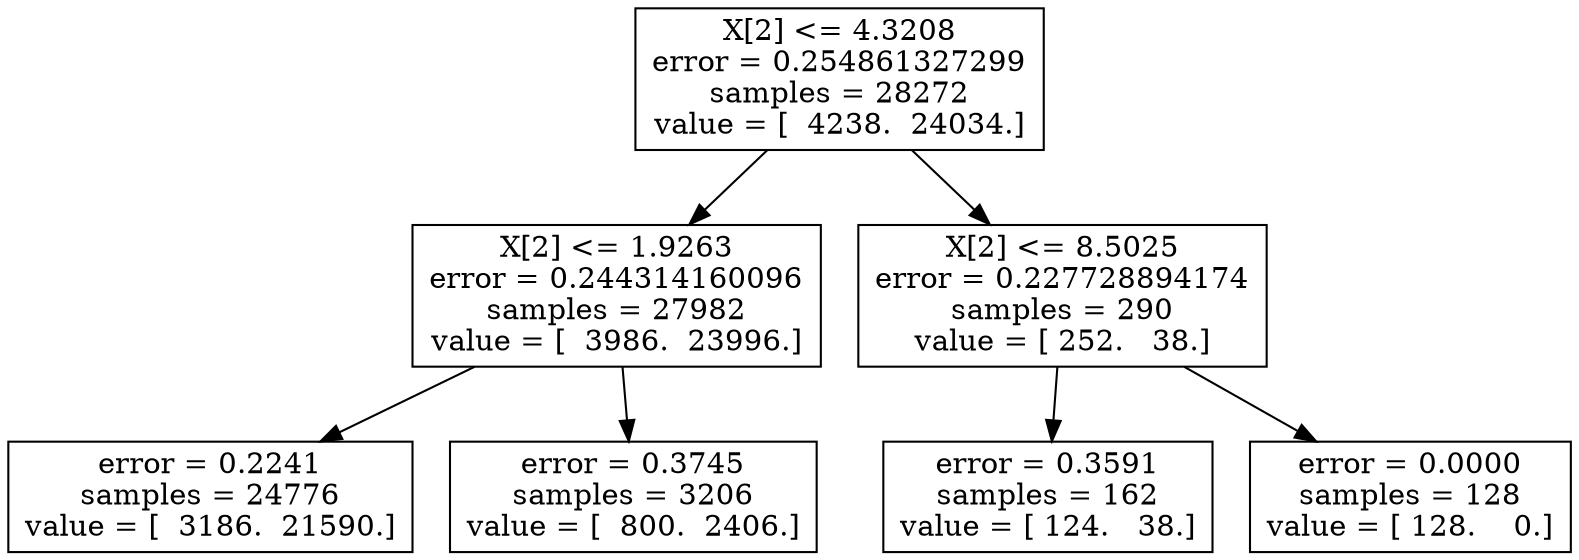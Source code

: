 digraph Tree {
0 [label="X[2] <= 4.3208\nerror = 0.254861327299\nsamples = 28272\nvalue = [  4238.  24034.]", shape="box"] ;
1 [label="X[2] <= 1.9263\nerror = 0.244314160096\nsamples = 27982\nvalue = [  3986.  23996.]", shape="box"] ;
0 -> 1 ;
2 [label="error = 0.2241\nsamples = 24776\nvalue = [  3186.  21590.]", shape="box"] ;
1 -> 2 ;
3 [label="error = 0.3745\nsamples = 3206\nvalue = [  800.  2406.]", shape="box"] ;
1 -> 3 ;
4 [label="X[2] <= 8.5025\nerror = 0.227728894174\nsamples = 290\nvalue = [ 252.   38.]", shape="box"] ;
0 -> 4 ;
5 [label="error = 0.3591\nsamples = 162\nvalue = [ 124.   38.]", shape="box"] ;
4 -> 5 ;
6 [label="error = 0.0000\nsamples = 128\nvalue = [ 128.    0.]", shape="box"] ;
4 -> 6 ;
}